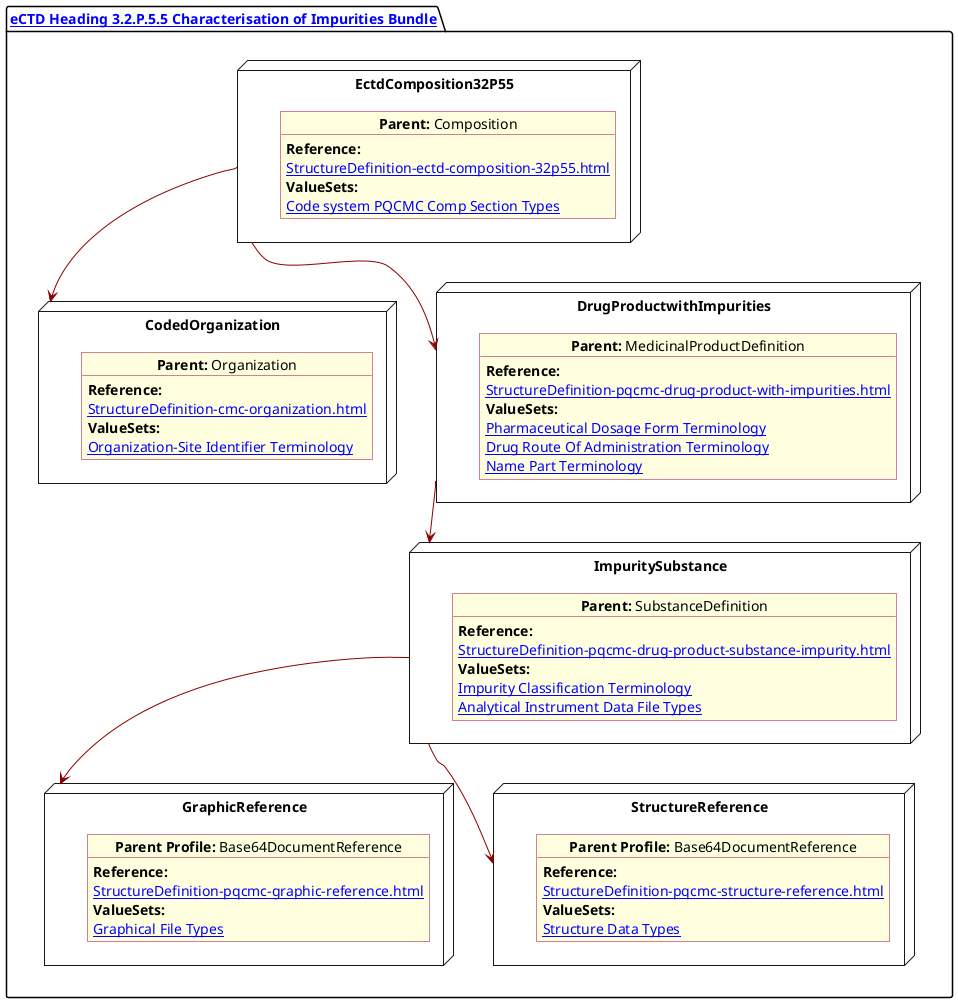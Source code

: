 @startuml CharacImprity
allowmixing
'Mixed model of use case and object
skinparam svgDimensionStyle false
skinparam ObjectBackgroundColor LightYellow
skinparam ObjectBorderColor #A80036
skinparam activityDiamondBorderColor #A80036
skinparam activityDiamondBackgroundColor lawnGreen
skinparam ClassBorderThickness 4

package "[[StructureDefinition-cmc-ectd-document-32p55.html eCTD Heading 3.2.P.5.5 Characterisation of Impurities Bundle]]" as NODES {


  node "EctdComposition32P55" as N1 {

    object "**Parent:** Composition" as obj1 {
      **Reference:**
      [[StructureDefinition-ectd-composition-32p55.html]]
      **ValueSets:**
      [[ValueSet-cmc-comp-section-types-vs.html Code system PQCMC Comp Section Types]]
    }
  }
  node "GraphicReference" as NB64 {

    object "**Parent Profile:** Base64DocumentReference"  as obj64 {
      **Reference:**
      [[StructureDefinition-pqcmc-graphic-reference.html]]
      **ValueSets:**
      [[ValueSet-pqcmc-graphical-file-types.html Graphical File Types]]
    }
  }
  node "StructureReference" as NBstruc {

    object "**Parent Profile:** Base64DocumentReference"  as objb64 {
      **Reference:**
      [[StructureDefinition-pqcmc-structure-reference.html]]
       **ValueSets:**
      [[ValueSet-pqcmc-structure-data-types.html Structure Data Types]] 
    }
  }

  node "CodedOrganization" as NSO {

    object "**Parent:** Organization" as objAu {
      **Reference:**
      [[StructureDefinition-cmc-organization.html]]
      **ValueSets:**
      [[ValueSet-pqcmc-org-identifier-type-terminology.html Organization-Site Identifier Terminology]]
    }
  }

  node "DrugProductwithImpurities" as NN {

    object "**Parent:** MedicinalProductDefinition" as obj3 {

      **Reference:**
      [[StructureDefinition-pqcmc-drug-product-with-impurities.html]]
      **ValueSets:**
      [[ValueSet-spl-pharmaceutical-dosage-form-terminology.html Pharmaceutical Dosage Form Terminology]]
      [[ValueSet-spl-drug-route-of-administration-terminology.html Drug Route Of Administration Terminology]]
      [[ValueSet-pqcmc-name-part-terminology.html Name Part Terminology]]
    }
  }

  node "ImpuritySubstance" as N6 {

    object "**Parent:** SubstanceDefinition" as obj2 {
      **Reference:**
      [[StructureDefinition-pqcmc-drug-product-substance-impurity.html]]
      **ValueSets:**
      [[ValueSet-pqcmc-impurity-classification-terminology.html Impurity Classification Terminology]]
      [[ValueSet-pqcmc-analytical-instrument-data-types.html Analytical Instrument Data File Types]]
    }
  }
  N1 -[#darkred]-> NSO
  NN -[#darkred]-> N6
  N1 -[#darkred]-> NN
  N6 -[#darkred]-> NB64
  N6 -[#darkred]-> NBstruc

}
@enduml
